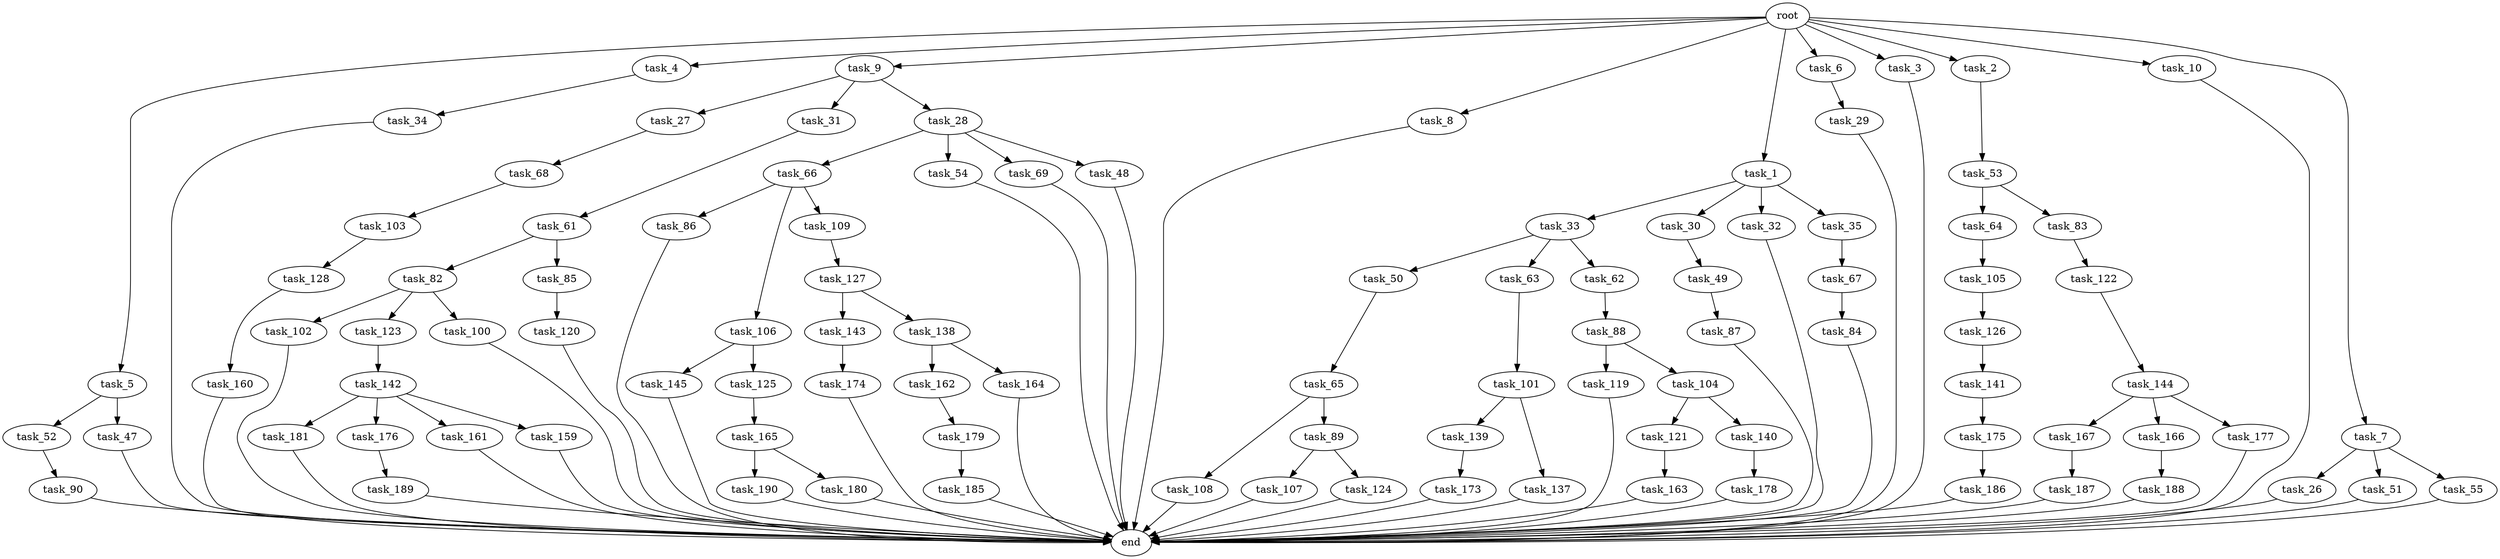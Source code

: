 digraph G {
  task_27 [size="4209067950.080000"];
  task_68 [size="773094113.280000"];
  task_50 [size="5497558138.880000"];
  task_119 [size="6957847019.520000"];
  task_181 [size="773094113.280000"];
  task_185 [size="343597383.680000"];
  task_187 [size="3092376453.120000"];
  task_66 [size="5497558138.880000"];
  task_5 [size="10.240000"];
  task_4 [size="10.240000"];
  task_121 [size="5497558138.880000"];
  task_84 [size="1374389534.720000"];
  task_90 [size="8589934592.000000"];
  task_190 [size="773094113.280000"];
  task_143 [size="3092376453.120000"];
  task_26 [size="3092376453.120000"];
  task_64 [size="4209067950.080000"];
  task_103 [size="1374389534.720000"];
  task_141 [size="3092376453.120000"];
  task_31 [size="4209067950.080000"];
  task_51 [size="3092376453.120000"];
  task_28 [size="4209067950.080000"];
  task_55 [size="3092376453.120000"];
  task_88 [size="5497558138.880000"];
  task_82 [size="3092376453.120000"];
  task_9 [size="10.240000"];
  task_54 [size="5497558138.880000"];
  task_105 [size="8589934592.000000"];
  task_33 [size="1374389534.720000"];
  task_142 [size="6957847019.520000"];
  task_102 [size="3092376453.120000"];
  root [size="0.000000"];
  task_8 [size="10.240000"];
  task_86 [size="2147483648.000000"];
  task_160 [size="8589934592.000000"];
  task_167 [size="6957847019.520000"];
  task_179 [size="5497558138.880000"];
  task_166 [size="6957847019.520000"];
  task_83 [size="4209067950.080000"];
  task_1 [size="10.240000"];
  task_174 [size="3092376453.120000"];
  task_106 [size="2147483648.000000"];
  task_188 [size="1374389534.720000"];
  task_52 [size="1374389534.720000"];
  task_180 [size="773094113.280000"];
  task_186 [size="5497558138.880000"];
  task_104 [size="6957847019.520000"];
  task_177 [size="6957847019.520000"];
  task_123 [size="3092376453.120000"];
  task_140 [size="5497558138.880000"];
  task_63 [size="5497558138.880000"];
  task_6 [size="10.240000"];
  task_173 [size="5497558138.880000"];
  task_3 [size="10.240000"];
  task_34 [size="3092376453.120000"];
  task_139 [size="343597383.680000"];
  end [size="0.000000"];
  task_144 [size="1374389534.720000"];
  task_85 [size="3092376453.120000"];
  task_69 [size="5497558138.880000"];
  task_176 [size="773094113.280000"];
  task_62 [size="5497558138.880000"];
  task_163 [size="3092376453.120000"];
  task_161 [size="773094113.280000"];
  task_107 [size="2147483648.000000"];
  task_165 [size="6957847019.520000"];
  task_30 [size="1374389534.720000"];
  task_137 [size="343597383.680000"];
  task_48 [size="5497558138.880000"];
  task_108 [size="3092376453.120000"];
  task_124 [size="2147483648.000000"];
  task_32 [size="1374389534.720000"];
  task_145 [size="2147483648.000000"];
  task_125 [size="2147483648.000000"];
  task_162 [size="4209067950.080000"];
  task_2 [size="10.240000"];
  task_138 [size="3092376453.120000"];
  task_29 [size="3092376453.120000"];
  task_35 [size="1374389534.720000"];
  task_87 [size="3092376453.120000"];
  task_109 [size="2147483648.000000"];
  task_122 [size="773094113.280000"];
  task_178 [size="6957847019.520000"];
  task_126 [size="3092376453.120000"];
  task_164 [size="4209067950.080000"];
  task_49 [size="3092376453.120000"];
  task_10 [size="10.240000"];
  task_65 [size="5497558138.880000"];
  task_67 [size="5497558138.880000"];
  task_7 [size="10.240000"];
  task_127 [size="1374389534.720000"];
  task_189 [size="773094113.280000"];
  task_128 [size="6957847019.520000"];
  task_120 [size="343597383.680000"];
  task_47 [size="1374389534.720000"];
  task_100 [size="3092376453.120000"];
  task_89 [size="3092376453.120000"];
  task_61 [size="5497558138.880000"];
  task_101 [size="3092376453.120000"];
  task_159 [size="773094113.280000"];
  task_175 [size="2147483648.000000"];
  task_53 [size="3092376453.120000"];

  task_27 -> task_68 [size="75497472.000000"];
  task_68 -> task_103 [size="134217728.000000"];
  task_50 -> task_65 [size="536870912.000000"];
  task_119 -> end [size="1.000000"];
  task_181 -> end [size="1.000000"];
  task_185 -> end [size="1.000000"];
  task_187 -> end [size="1.000000"];
  task_66 -> task_109 [size="209715200.000000"];
  task_66 -> task_86 [size="209715200.000000"];
  task_66 -> task_106 [size="209715200.000000"];
  task_5 -> task_47 [size="134217728.000000"];
  task_5 -> task_52 [size="134217728.000000"];
  task_4 -> task_34 [size="301989888.000000"];
  task_121 -> task_163 [size="301989888.000000"];
  task_84 -> end [size="1.000000"];
  task_90 -> end [size="1.000000"];
  task_190 -> end [size="1.000000"];
  task_143 -> task_174 [size="301989888.000000"];
  task_26 -> end [size="1.000000"];
  task_64 -> task_105 [size="838860800.000000"];
  task_103 -> task_128 [size="679477248.000000"];
  task_141 -> task_175 [size="209715200.000000"];
  task_31 -> task_61 [size="536870912.000000"];
  task_51 -> end [size="1.000000"];
  task_28 -> task_54 [size="536870912.000000"];
  task_28 -> task_69 [size="536870912.000000"];
  task_28 -> task_66 [size="536870912.000000"];
  task_28 -> task_48 [size="536870912.000000"];
  task_55 -> end [size="1.000000"];
  task_88 -> task_104 [size="679477248.000000"];
  task_88 -> task_119 [size="679477248.000000"];
  task_82 -> task_100 [size="301989888.000000"];
  task_82 -> task_102 [size="301989888.000000"];
  task_82 -> task_123 [size="301989888.000000"];
  task_9 -> task_31 [size="411041792.000000"];
  task_9 -> task_27 [size="411041792.000000"];
  task_9 -> task_28 [size="411041792.000000"];
  task_54 -> end [size="1.000000"];
  task_105 -> task_126 [size="301989888.000000"];
  task_33 -> task_63 [size="536870912.000000"];
  task_33 -> task_50 [size="536870912.000000"];
  task_33 -> task_62 [size="536870912.000000"];
  task_142 -> task_161 [size="75497472.000000"];
  task_142 -> task_159 [size="75497472.000000"];
  task_142 -> task_176 [size="75497472.000000"];
  task_142 -> task_181 [size="75497472.000000"];
  task_102 -> end [size="1.000000"];
  root -> task_8 [size="1.000000"];
  root -> task_10 [size="1.000000"];
  root -> task_2 [size="1.000000"];
  root -> task_5 [size="1.000000"];
  root -> task_4 [size="1.000000"];
  root -> task_9 [size="1.000000"];
  root -> task_1 [size="1.000000"];
  root -> task_7 [size="1.000000"];
  root -> task_6 [size="1.000000"];
  root -> task_3 [size="1.000000"];
  task_8 -> end [size="1.000000"];
  task_86 -> end [size="1.000000"];
  task_160 -> end [size="1.000000"];
  task_167 -> task_187 [size="301989888.000000"];
  task_179 -> task_185 [size="33554432.000000"];
  task_166 -> task_188 [size="134217728.000000"];
  task_83 -> task_122 [size="75497472.000000"];
  task_1 -> task_30 [size="134217728.000000"];
  task_1 -> task_33 [size="134217728.000000"];
  task_1 -> task_32 [size="134217728.000000"];
  task_1 -> task_35 [size="134217728.000000"];
  task_174 -> end [size="1.000000"];
  task_106 -> task_125 [size="209715200.000000"];
  task_106 -> task_145 [size="209715200.000000"];
  task_188 -> end [size="1.000000"];
  task_52 -> task_90 [size="838860800.000000"];
  task_180 -> end [size="1.000000"];
  task_186 -> end [size="1.000000"];
  task_104 -> task_121 [size="536870912.000000"];
  task_104 -> task_140 [size="536870912.000000"];
  task_177 -> end [size="1.000000"];
  task_123 -> task_142 [size="679477248.000000"];
  task_140 -> task_178 [size="679477248.000000"];
  task_63 -> task_101 [size="301989888.000000"];
  task_6 -> task_29 [size="301989888.000000"];
  task_173 -> end [size="1.000000"];
  task_3 -> end [size="1.000000"];
  task_34 -> end [size="1.000000"];
  task_139 -> task_173 [size="536870912.000000"];
  task_144 -> task_167 [size="679477248.000000"];
  task_144 -> task_177 [size="679477248.000000"];
  task_144 -> task_166 [size="679477248.000000"];
  task_85 -> task_120 [size="33554432.000000"];
  task_69 -> end [size="1.000000"];
  task_176 -> task_189 [size="75497472.000000"];
  task_62 -> task_88 [size="536870912.000000"];
  task_163 -> end [size="1.000000"];
  task_161 -> end [size="1.000000"];
  task_107 -> end [size="1.000000"];
  task_165 -> task_190 [size="75497472.000000"];
  task_165 -> task_180 [size="75497472.000000"];
  task_30 -> task_49 [size="301989888.000000"];
  task_137 -> end [size="1.000000"];
  task_48 -> end [size="1.000000"];
  task_108 -> end [size="1.000000"];
  task_124 -> end [size="1.000000"];
  task_32 -> end [size="1.000000"];
  task_145 -> end [size="1.000000"];
  task_125 -> task_165 [size="679477248.000000"];
  task_162 -> task_179 [size="536870912.000000"];
  task_2 -> task_53 [size="301989888.000000"];
  task_138 -> task_162 [size="411041792.000000"];
  task_138 -> task_164 [size="411041792.000000"];
  task_29 -> end [size="1.000000"];
  task_35 -> task_67 [size="536870912.000000"];
  task_87 -> end [size="1.000000"];
  task_109 -> task_127 [size="134217728.000000"];
  task_122 -> task_144 [size="134217728.000000"];
  task_178 -> end [size="1.000000"];
  task_126 -> task_141 [size="301989888.000000"];
  task_164 -> end [size="1.000000"];
  task_49 -> task_87 [size="301989888.000000"];
  task_10 -> end [size="1.000000"];
  task_65 -> task_108 [size="301989888.000000"];
  task_65 -> task_89 [size="301989888.000000"];
  task_67 -> task_84 [size="134217728.000000"];
  task_7 -> task_51 [size="301989888.000000"];
  task_7 -> task_26 [size="301989888.000000"];
  task_7 -> task_55 [size="301989888.000000"];
  task_127 -> task_138 [size="301989888.000000"];
  task_127 -> task_143 [size="301989888.000000"];
  task_189 -> end [size="1.000000"];
  task_128 -> task_160 [size="838860800.000000"];
  task_120 -> end [size="1.000000"];
  task_47 -> end [size="1.000000"];
  task_100 -> end [size="1.000000"];
  task_89 -> task_124 [size="209715200.000000"];
  task_89 -> task_107 [size="209715200.000000"];
  task_61 -> task_85 [size="301989888.000000"];
  task_61 -> task_82 [size="301989888.000000"];
  task_101 -> task_137 [size="33554432.000000"];
  task_101 -> task_139 [size="33554432.000000"];
  task_159 -> end [size="1.000000"];
  task_175 -> task_186 [size="536870912.000000"];
  task_53 -> task_83 [size="411041792.000000"];
  task_53 -> task_64 [size="411041792.000000"];
}

